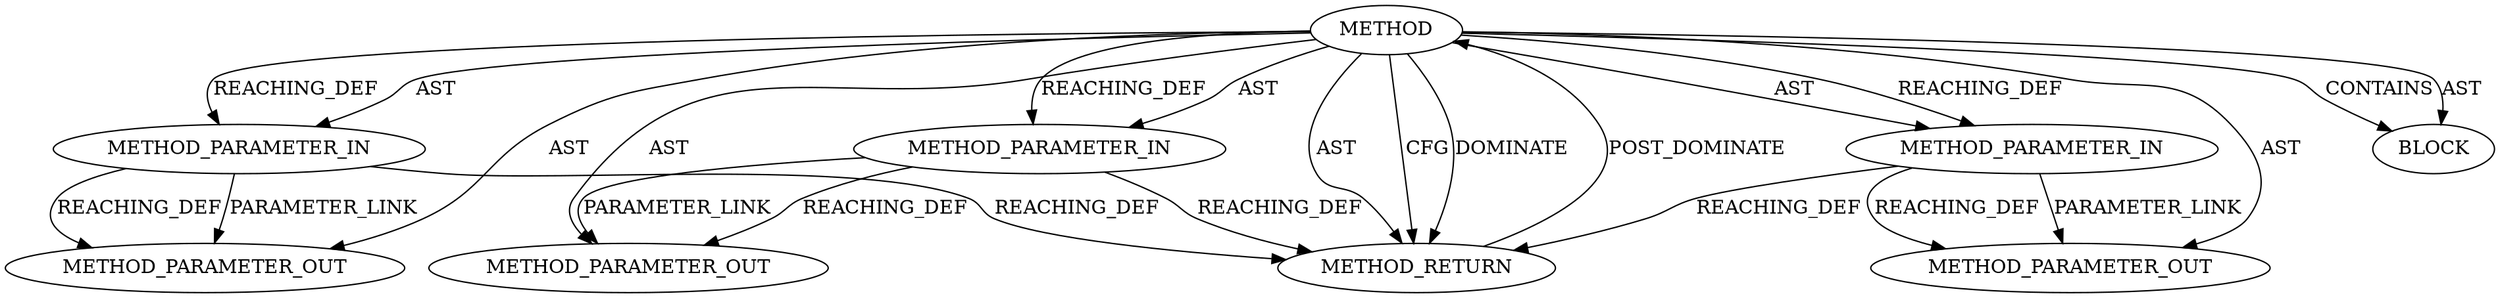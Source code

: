 digraph {
  13442 [label=METHOD_PARAMETER_OUT ORDER=3 CODE="p3" IS_VARIADIC=false TYPE_FULL_NAME="ANY" EVALUATION_STRATEGY="BY_VALUE" INDEX=3 NAME="p3"]
  12488 [label=METHOD_PARAMETER_IN ORDER=2 CODE="p2" IS_VARIADIC=false TYPE_FULL_NAME="ANY" EVALUATION_STRATEGY="BY_VALUE" INDEX=2 NAME="p2"]
  13440 [label=METHOD_PARAMETER_OUT ORDER=1 CODE="p1" IS_VARIADIC=false TYPE_FULL_NAME="ANY" EVALUATION_STRATEGY="BY_VALUE" INDEX=1 NAME="p1"]
  12490 [label=BLOCK ORDER=1 ARGUMENT_INDEX=1 CODE="<empty>" TYPE_FULL_NAME="ANY"]
  12487 [label=METHOD_PARAMETER_IN ORDER=1 CODE="p1" IS_VARIADIC=false TYPE_FULL_NAME="ANY" EVALUATION_STRATEGY="BY_VALUE" INDEX=1 NAME="p1"]
  12486 [label=METHOD AST_PARENT_TYPE="NAMESPACE_BLOCK" AST_PARENT_FULL_NAME="<global>" ORDER=0 CODE="<empty>" FULL_NAME="ceph_msg_data_cursor_init" IS_EXTERNAL=true FILENAME="<empty>" SIGNATURE="" NAME="ceph_msg_data_cursor_init"]
  12489 [label=METHOD_PARAMETER_IN ORDER=3 CODE="p3" IS_VARIADIC=false TYPE_FULL_NAME="ANY" EVALUATION_STRATEGY="BY_VALUE" INDEX=3 NAME="p3"]
  12491 [label=METHOD_RETURN ORDER=2 CODE="RET" TYPE_FULL_NAME="ANY" EVALUATION_STRATEGY="BY_VALUE"]
  13441 [label=METHOD_PARAMETER_OUT ORDER=2 CODE="p2" IS_VARIADIC=false TYPE_FULL_NAME="ANY" EVALUATION_STRATEGY="BY_VALUE" INDEX=2 NAME="p2"]
  12488 -> 13441 [label=PARAMETER_LINK ]
  12486 -> 12490 [label=CONTAINS ]
  12487 -> 12491 [label=REACHING_DEF VARIABLE="p1"]
  12489 -> 13442 [label=REACHING_DEF VARIABLE="p3"]
  12486 -> 12489 [label=AST ]
  12486 -> 13441 [label=AST ]
  12486 -> 12488 [label=REACHING_DEF VARIABLE=""]
  12486 -> 12489 [label=REACHING_DEF VARIABLE=""]
  12486 -> 12487 [label=AST ]
  12486 -> 12487 [label=REACHING_DEF VARIABLE=""]
  12489 -> 13442 [label=PARAMETER_LINK ]
  12488 -> 12491 [label=REACHING_DEF VARIABLE="p2"]
  12486 -> 13442 [label=AST ]
  12487 -> 13440 [label=REACHING_DEF VARIABLE="p1"]
  12491 -> 12486 [label=POST_DOMINATE ]
  12486 -> 12490 [label=AST ]
  12486 -> 12491 [label=AST ]
  12486 -> 12491 [label=CFG ]
  12486 -> 12488 [label=AST ]
  12486 -> 13440 [label=AST ]
  12488 -> 13441 [label=REACHING_DEF VARIABLE="p2"]
  12487 -> 13440 [label=PARAMETER_LINK ]
  12486 -> 12491 [label=DOMINATE ]
  12489 -> 12491 [label=REACHING_DEF VARIABLE="p3"]
}
